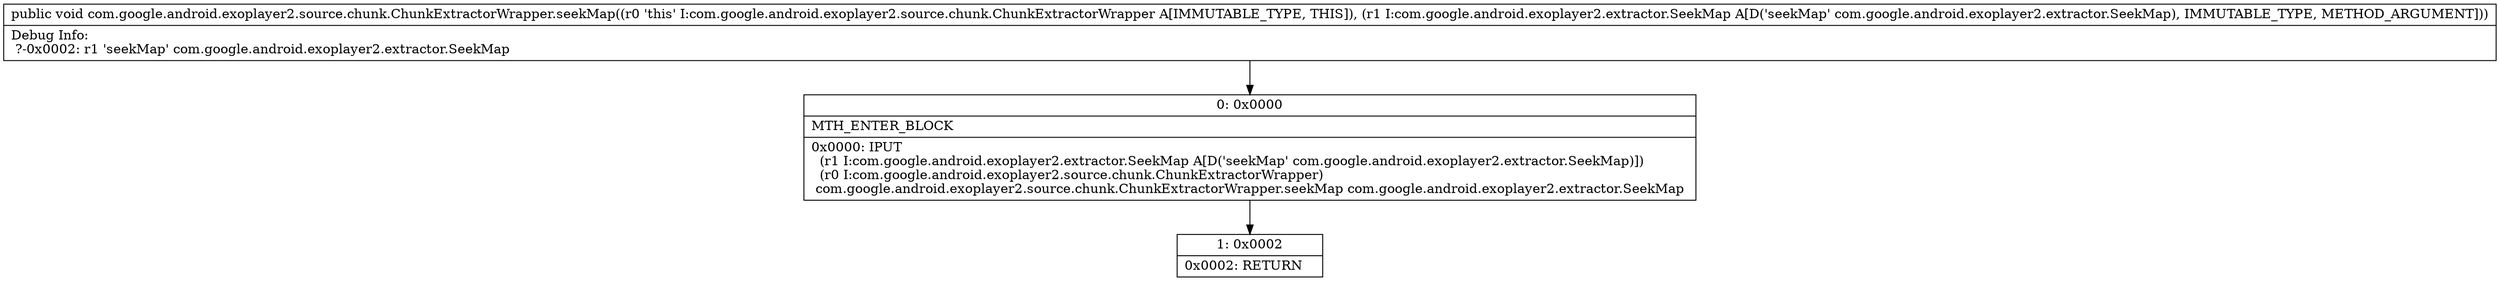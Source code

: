 digraph "CFG forcom.google.android.exoplayer2.source.chunk.ChunkExtractorWrapper.seekMap(Lcom\/google\/android\/exoplayer2\/extractor\/SeekMap;)V" {
Node_0 [shape=record,label="{0\:\ 0x0000|MTH_ENTER_BLOCK\l|0x0000: IPUT  \l  (r1 I:com.google.android.exoplayer2.extractor.SeekMap A[D('seekMap' com.google.android.exoplayer2.extractor.SeekMap)])\l  (r0 I:com.google.android.exoplayer2.source.chunk.ChunkExtractorWrapper)\l com.google.android.exoplayer2.source.chunk.ChunkExtractorWrapper.seekMap com.google.android.exoplayer2.extractor.SeekMap \l}"];
Node_1 [shape=record,label="{1\:\ 0x0002|0x0002: RETURN   \l}"];
MethodNode[shape=record,label="{public void com.google.android.exoplayer2.source.chunk.ChunkExtractorWrapper.seekMap((r0 'this' I:com.google.android.exoplayer2.source.chunk.ChunkExtractorWrapper A[IMMUTABLE_TYPE, THIS]), (r1 I:com.google.android.exoplayer2.extractor.SeekMap A[D('seekMap' com.google.android.exoplayer2.extractor.SeekMap), IMMUTABLE_TYPE, METHOD_ARGUMENT]))  | Debug Info:\l  ?\-0x0002: r1 'seekMap' com.google.android.exoplayer2.extractor.SeekMap\l}"];
MethodNode -> Node_0;
Node_0 -> Node_1;
}

